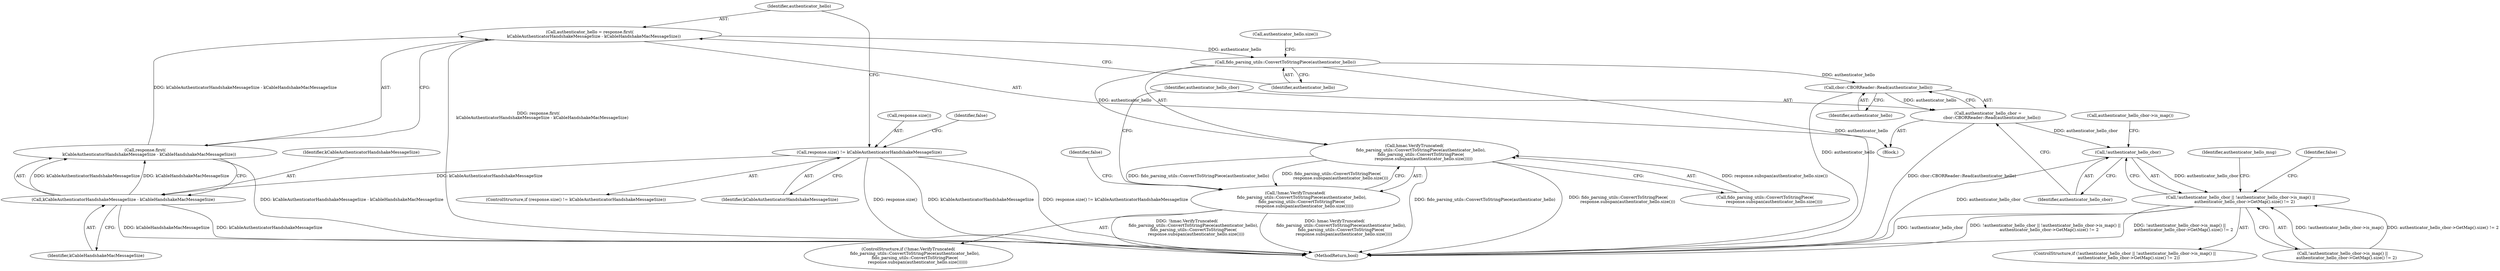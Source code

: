 digraph "0_Chrome_9cfe470d793da6e09b966d435c8fa2ba1625d5fe_0@integer" {
"1000118" [label="(Call,authenticator_hello = response.first(\n      kCableAuthenticatorHandshakeMessageSize - kCableHandshakeMacMessageSize))"];
"1000120" [label="(Call,response.first(\n      kCableAuthenticatorHandshakeMessageSize - kCableHandshakeMacMessageSize))"];
"1000121" [label="(Call,kCableAuthenticatorHandshakeMessageSize - kCableHandshakeMacMessageSize)"];
"1000111" [label="(Call,response.size() != kCableAuthenticatorHandshakeMessageSize)"];
"1000127" [label="(Call,fido_parsing_utils::ConvertToStringPiece(authenticator_hello))"];
"1000126" [label="(Call,hmac.VerifyTruncated(\n          fido_parsing_utils::ConvertToStringPiece(authenticator_hello),\n          fido_parsing_utils::ConvertToStringPiece(\n              response.subspan(authenticator_hello.size()))))"];
"1000125" [label="(Call,!hmac.VerifyTruncated(\n          fido_parsing_utils::ConvertToStringPiece(authenticator_hello),\n          fido_parsing_utils::ConvertToStringPiece(\n              response.subspan(authenticator_hello.size()))))"];
"1000138" [label="(Call,cbor::CBORReader::Read(authenticator_hello))"];
"1000136" [label="(Call,authenticator_hello_cbor =\n      cbor::CBORReader::Read(authenticator_hello))"];
"1000142" [label="(Call,!authenticator_hello_cbor)"];
"1000141" [label="(Call,!authenticator_hello_cbor || !authenticator_hello_cbor->is_map() ||\n      authenticator_hello_cbor->GetMap().size() != 2)"];
"1000122" [label="(Identifier,kCableAuthenticatorHandshakeMessageSize)"];
"1000155" [label="(Identifier,authenticator_hello_msg)"];
"1000143" [label="(Identifier,authenticator_hello_cbor)"];
"1000141" [label="(Call,!authenticator_hello_cbor || !authenticator_hello_cbor->is_map() ||\n      authenticator_hello_cbor->GetMap().size() != 2)"];
"1000142" [label="(Call,!authenticator_hello_cbor)"];
"1000116" [label="(Identifier,false)"];
"1000118" [label="(Call,authenticator_hello = response.first(\n      kCableAuthenticatorHandshakeMessageSize - kCableHandshakeMacMessageSize))"];
"1000128" [label="(Identifier,authenticator_hello)"];
"1000119" [label="(Identifier,authenticator_hello)"];
"1000136" [label="(Call,authenticator_hello_cbor =\n      cbor::CBORReader::Read(authenticator_hello))"];
"1000121" [label="(Call,kCableAuthenticatorHandshakeMessageSize - kCableHandshakeMacMessageSize)"];
"1000139" [label="(Identifier,authenticator_hello)"];
"1000110" [label="(ControlStructure,if (response.size() != kCableAuthenticatorHandshakeMessageSize))"];
"1000140" [label="(ControlStructure,if (!authenticator_hello_cbor || !authenticator_hello_cbor->is_map() ||\n      authenticator_hello_cbor->GetMap().size() != 2))"];
"1000144" [label="(Call,!authenticator_hello_cbor->is_map() ||\n      authenticator_hello_cbor->GetMap().size() != 2)"];
"1000120" [label="(Call,response.first(\n      kCableAuthenticatorHandshakeMessageSize - kCableHandshakeMacMessageSize))"];
"1000131" [label="(Call,authenticator_hello.size())"];
"1000134" [label="(Identifier,false)"];
"1000102" [label="(Block,)"];
"1000111" [label="(Call,response.size() != kCableAuthenticatorHandshakeMessageSize)"];
"1000112" [label="(Call,response.size())"];
"1000203" [label="(MethodReturn,bool)"];
"1000137" [label="(Identifier,authenticator_hello_cbor)"];
"1000125" [label="(Call,!hmac.VerifyTruncated(\n          fido_parsing_utils::ConvertToStringPiece(authenticator_hello),\n          fido_parsing_utils::ConvertToStringPiece(\n              response.subspan(authenticator_hello.size()))))"];
"1000138" [label="(Call,cbor::CBORReader::Read(authenticator_hello))"];
"1000152" [label="(Identifier,false)"];
"1000126" [label="(Call,hmac.VerifyTruncated(\n          fido_parsing_utils::ConvertToStringPiece(authenticator_hello),\n          fido_parsing_utils::ConvertToStringPiece(\n              response.subspan(authenticator_hello.size()))))"];
"1000113" [label="(Identifier,kCableAuthenticatorHandshakeMessageSize)"];
"1000123" [label="(Identifier,kCableHandshakeMacMessageSize)"];
"1000124" [label="(ControlStructure,if (!hmac.VerifyTruncated(\n          fido_parsing_utils::ConvertToStringPiece(authenticator_hello),\n          fido_parsing_utils::ConvertToStringPiece(\n              response.subspan(authenticator_hello.size())))))"];
"1000127" [label="(Call,fido_parsing_utils::ConvertToStringPiece(authenticator_hello))"];
"1000129" [label="(Call,fido_parsing_utils::ConvertToStringPiece(\n              response.subspan(authenticator_hello.size())))"];
"1000146" [label="(Call,authenticator_hello_cbor->is_map())"];
"1000118" -> "1000102"  [label="AST: "];
"1000118" -> "1000120"  [label="CFG: "];
"1000119" -> "1000118"  [label="AST: "];
"1000120" -> "1000118"  [label="AST: "];
"1000128" -> "1000118"  [label="CFG: "];
"1000118" -> "1000203"  [label="DDG: response.first(\n      kCableAuthenticatorHandshakeMessageSize - kCableHandshakeMacMessageSize)"];
"1000120" -> "1000118"  [label="DDG: kCableAuthenticatorHandshakeMessageSize - kCableHandshakeMacMessageSize"];
"1000118" -> "1000127"  [label="DDG: authenticator_hello"];
"1000120" -> "1000121"  [label="CFG: "];
"1000121" -> "1000120"  [label="AST: "];
"1000120" -> "1000203"  [label="DDG: kCableAuthenticatorHandshakeMessageSize - kCableHandshakeMacMessageSize"];
"1000121" -> "1000120"  [label="DDG: kCableAuthenticatorHandshakeMessageSize"];
"1000121" -> "1000120"  [label="DDG: kCableHandshakeMacMessageSize"];
"1000121" -> "1000123"  [label="CFG: "];
"1000122" -> "1000121"  [label="AST: "];
"1000123" -> "1000121"  [label="AST: "];
"1000121" -> "1000203"  [label="DDG: kCableHandshakeMacMessageSize"];
"1000121" -> "1000203"  [label="DDG: kCableAuthenticatorHandshakeMessageSize"];
"1000111" -> "1000121"  [label="DDG: kCableAuthenticatorHandshakeMessageSize"];
"1000111" -> "1000110"  [label="AST: "];
"1000111" -> "1000113"  [label="CFG: "];
"1000112" -> "1000111"  [label="AST: "];
"1000113" -> "1000111"  [label="AST: "];
"1000116" -> "1000111"  [label="CFG: "];
"1000119" -> "1000111"  [label="CFG: "];
"1000111" -> "1000203"  [label="DDG: response.size()"];
"1000111" -> "1000203"  [label="DDG: kCableAuthenticatorHandshakeMessageSize"];
"1000111" -> "1000203"  [label="DDG: response.size() != kCableAuthenticatorHandshakeMessageSize"];
"1000127" -> "1000126"  [label="AST: "];
"1000127" -> "1000128"  [label="CFG: "];
"1000128" -> "1000127"  [label="AST: "];
"1000131" -> "1000127"  [label="CFG: "];
"1000127" -> "1000203"  [label="DDG: authenticator_hello"];
"1000127" -> "1000126"  [label="DDG: authenticator_hello"];
"1000127" -> "1000138"  [label="DDG: authenticator_hello"];
"1000126" -> "1000125"  [label="AST: "];
"1000126" -> "1000129"  [label="CFG: "];
"1000129" -> "1000126"  [label="AST: "];
"1000125" -> "1000126"  [label="CFG: "];
"1000126" -> "1000203"  [label="DDG: fido_parsing_utils::ConvertToStringPiece(authenticator_hello)"];
"1000126" -> "1000203"  [label="DDG: fido_parsing_utils::ConvertToStringPiece(\n              response.subspan(authenticator_hello.size()))"];
"1000126" -> "1000125"  [label="DDG: fido_parsing_utils::ConvertToStringPiece(authenticator_hello)"];
"1000126" -> "1000125"  [label="DDG: fido_parsing_utils::ConvertToStringPiece(\n              response.subspan(authenticator_hello.size()))"];
"1000129" -> "1000126"  [label="DDG: response.subspan(authenticator_hello.size())"];
"1000125" -> "1000124"  [label="AST: "];
"1000134" -> "1000125"  [label="CFG: "];
"1000137" -> "1000125"  [label="CFG: "];
"1000125" -> "1000203"  [label="DDG: hmac.VerifyTruncated(\n          fido_parsing_utils::ConvertToStringPiece(authenticator_hello),\n          fido_parsing_utils::ConvertToStringPiece(\n              response.subspan(authenticator_hello.size())))"];
"1000125" -> "1000203"  [label="DDG: !hmac.VerifyTruncated(\n          fido_parsing_utils::ConvertToStringPiece(authenticator_hello),\n          fido_parsing_utils::ConvertToStringPiece(\n              response.subspan(authenticator_hello.size())))"];
"1000138" -> "1000136"  [label="AST: "];
"1000138" -> "1000139"  [label="CFG: "];
"1000139" -> "1000138"  [label="AST: "];
"1000136" -> "1000138"  [label="CFG: "];
"1000138" -> "1000203"  [label="DDG: authenticator_hello"];
"1000138" -> "1000136"  [label="DDG: authenticator_hello"];
"1000136" -> "1000102"  [label="AST: "];
"1000137" -> "1000136"  [label="AST: "];
"1000143" -> "1000136"  [label="CFG: "];
"1000136" -> "1000203"  [label="DDG: cbor::CBORReader::Read(authenticator_hello)"];
"1000136" -> "1000142"  [label="DDG: authenticator_hello_cbor"];
"1000142" -> "1000141"  [label="AST: "];
"1000142" -> "1000143"  [label="CFG: "];
"1000143" -> "1000142"  [label="AST: "];
"1000146" -> "1000142"  [label="CFG: "];
"1000141" -> "1000142"  [label="CFG: "];
"1000142" -> "1000203"  [label="DDG: authenticator_hello_cbor"];
"1000142" -> "1000141"  [label="DDG: authenticator_hello_cbor"];
"1000141" -> "1000140"  [label="AST: "];
"1000141" -> "1000144"  [label="CFG: "];
"1000144" -> "1000141"  [label="AST: "];
"1000152" -> "1000141"  [label="CFG: "];
"1000155" -> "1000141"  [label="CFG: "];
"1000141" -> "1000203"  [label="DDG: !authenticator_hello_cbor"];
"1000141" -> "1000203"  [label="DDG: !authenticator_hello_cbor || !authenticator_hello_cbor->is_map() ||\n      authenticator_hello_cbor->GetMap().size() != 2"];
"1000141" -> "1000203"  [label="DDG: !authenticator_hello_cbor->is_map() ||\n      authenticator_hello_cbor->GetMap().size() != 2"];
"1000144" -> "1000141"  [label="DDG: !authenticator_hello_cbor->is_map()"];
"1000144" -> "1000141"  [label="DDG: authenticator_hello_cbor->GetMap().size() != 2"];
}
